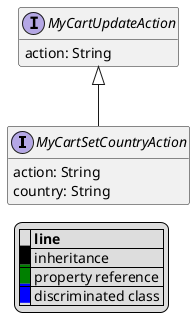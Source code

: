 @startuml

hide empty fields
hide empty methods
legend
|= |= line |
|<back:black>   </back>| inheritance |
|<back:green>   </back>| property reference |
|<back:blue>   </back>| discriminated class |
endlegend
interface MyCartSetCountryAction [[MyCartSetCountryAction.svg]] extends MyCartUpdateAction {
    action: String
    country: String
}
interface MyCartUpdateAction [[MyCartUpdateAction.svg]]  {
    action: String
}





@enduml

